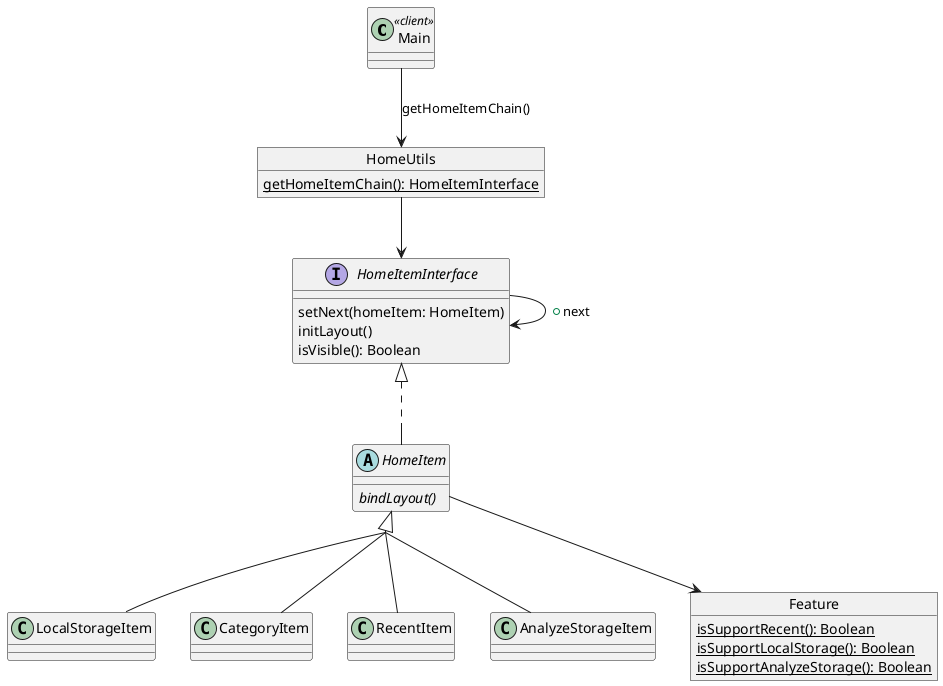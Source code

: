 @startuml
class Main <<client>>
interface HomeItemInterface {
    {method} setNext(homeItem: HomeItem)
    {method} initLayout()
    {method} isVisible(): Boolean
}
abstract class HomeItem implements HomeItemInterface {
    {abstract} {method} bindLayout()
}
class LocalStorageItem extends HomeItem
class CategoryItem extends HomeItem
class RecentItem extends HomeItem
class AnalyzeStorageItem extends HomeItem
object Feature {
    {static}{method} isSupportRecent(): Boolean
    {static}{method} isSupportLocalStorage(): Boolean
    {static}{method} isSupportAnalyzeStorage(): Boolean
}
object HomeUtils {
    {static}{method} getHomeItemChain(): HomeItemInterface
}
skinparam groupInheritance 2
Main --> HomeUtils : getHomeItemChain()
HomeUtils --> HomeItemInterface
HomeItem --> Feature
HomeItemInterface --> HomeItemInterface : +next

@enduml